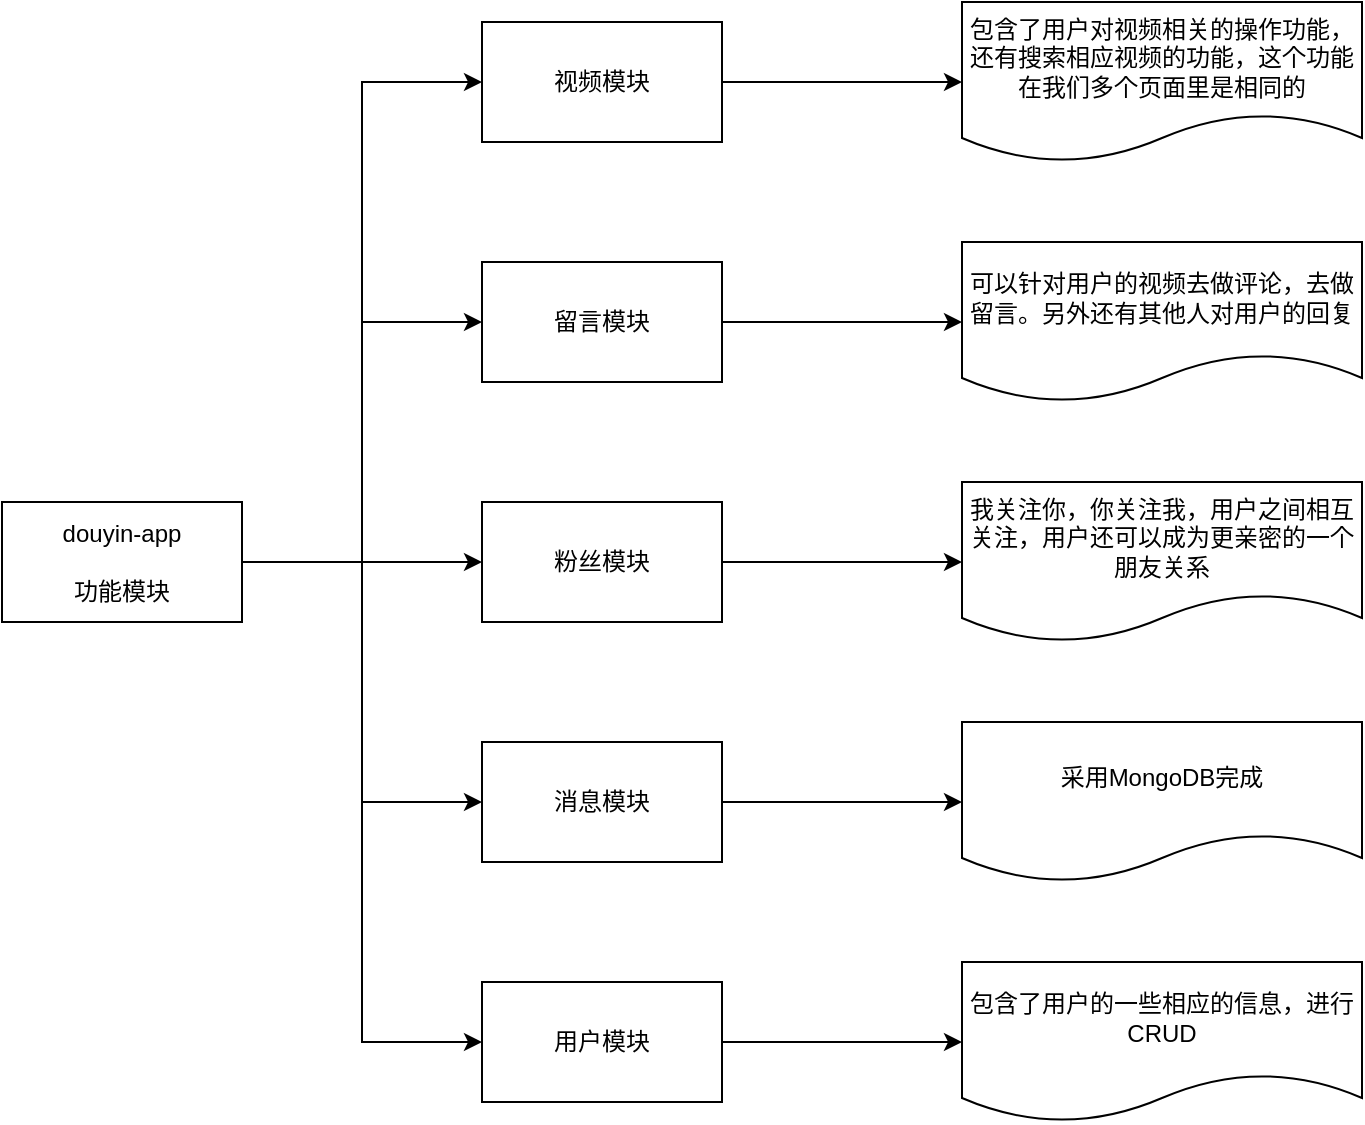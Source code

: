 <mxfile version="13.6.2" type="device"><diagram id="prtHgNgQTEPvFCAcTncT" name="Page-1"><mxGraphModel dx="1024" dy="632" grid="1" gridSize="10" guides="1" tooltips="1" connect="1" arrows="1" fold="1" page="1" pageScale="1" pageWidth="827" pageHeight="1169" math="0" shadow="0"><root><mxCell id="0"/><mxCell id="1" parent="0"/><mxCell id="ZA9ScDQdXQN4X7msqQNA-16" style="edgeStyle=orthogonalEdgeStyle;rounded=0;orthogonalLoop=1;jettySize=auto;html=1;entryX=0;entryY=0.5;entryDx=0;entryDy=0;" edge="1" parent="1" source="ZA9ScDQdXQN4X7msqQNA-5" target="ZA9ScDQdXQN4X7msqQNA-9"><mxGeometry relative="1" as="geometry"/></mxCell><mxCell id="ZA9ScDQdXQN4X7msqQNA-17" style="edgeStyle=orthogonalEdgeStyle;rounded=0;orthogonalLoop=1;jettySize=auto;html=1;entryX=0;entryY=0.5;entryDx=0;entryDy=0;" edge="1" parent="1" source="ZA9ScDQdXQN4X7msqQNA-5" target="ZA9ScDQdXQN4X7msqQNA-14"><mxGeometry relative="1" as="geometry"/></mxCell><mxCell id="ZA9ScDQdXQN4X7msqQNA-18" style="edgeStyle=orthogonalEdgeStyle;rounded=0;orthogonalLoop=1;jettySize=auto;html=1;entryX=0;entryY=0.5;entryDx=0;entryDy=0;" edge="1" parent="1" source="ZA9ScDQdXQN4X7msqQNA-5" target="ZA9ScDQdXQN4X7msqQNA-7"><mxGeometry relative="1" as="geometry"/></mxCell><mxCell id="ZA9ScDQdXQN4X7msqQNA-19" style="edgeStyle=orthogonalEdgeStyle;rounded=0;orthogonalLoop=1;jettySize=auto;html=1;entryX=0;entryY=0.5;entryDx=0;entryDy=0;" edge="1" parent="1" source="ZA9ScDQdXQN4X7msqQNA-5" target="ZA9ScDQdXQN4X7msqQNA-8"><mxGeometry relative="1" as="geometry"/></mxCell><mxCell id="ZA9ScDQdXQN4X7msqQNA-20" style="edgeStyle=orthogonalEdgeStyle;rounded=0;orthogonalLoop=1;jettySize=auto;html=1;entryX=0;entryY=0.5;entryDx=0;entryDy=0;" edge="1" parent="1" source="ZA9ScDQdXQN4X7msqQNA-5" target="ZA9ScDQdXQN4X7msqQNA-6"><mxGeometry relative="1" as="geometry"/></mxCell><mxCell id="ZA9ScDQdXQN4X7msqQNA-5" value="douyin-app&lt;br&gt;&amp;nbsp;&amp;nbsp;&lt;br&gt;功能模块" style="rounded=0;whiteSpace=wrap;html=1;" vertex="1" parent="1"><mxGeometry x="40" y="380" width="120" height="60" as="geometry"/></mxCell><mxCell id="ZA9ScDQdXQN4X7msqQNA-25" style="edgeStyle=orthogonalEdgeStyle;rounded=0;orthogonalLoop=1;jettySize=auto;html=1;entryX=0;entryY=0.5;entryDx=0;entryDy=0;" edge="1" parent="1" source="ZA9ScDQdXQN4X7msqQNA-6" target="ZA9ScDQdXQN4X7msqQNA-13"><mxGeometry relative="1" as="geometry"/></mxCell><mxCell id="ZA9ScDQdXQN4X7msqQNA-6" value="消息模块" style="rounded=0;whiteSpace=wrap;html=1;" vertex="1" parent="1"><mxGeometry x="280" y="500" width="120" height="60" as="geometry"/></mxCell><mxCell id="ZA9ScDQdXQN4X7msqQNA-24" style="edgeStyle=orthogonalEdgeStyle;rounded=0;orthogonalLoop=1;jettySize=auto;html=1;entryX=0;entryY=0.5;entryDx=0;entryDy=0;" edge="1" parent="1" source="ZA9ScDQdXQN4X7msqQNA-7" target="ZA9ScDQdXQN4X7msqQNA-12"><mxGeometry relative="1" as="geometry"/></mxCell><mxCell id="ZA9ScDQdXQN4X7msqQNA-7" value="粉丝模块" style="rounded=0;whiteSpace=wrap;html=1;" vertex="1" parent="1"><mxGeometry x="280" y="380" width="120" height="60" as="geometry"/></mxCell><mxCell id="ZA9ScDQdXQN4X7msqQNA-23" style="edgeStyle=orthogonalEdgeStyle;rounded=0;orthogonalLoop=1;jettySize=auto;html=1;entryX=0;entryY=0.5;entryDx=0;entryDy=0;" edge="1" parent="1" source="ZA9ScDQdXQN4X7msqQNA-8" target="ZA9ScDQdXQN4X7msqQNA-11"><mxGeometry relative="1" as="geometry"/></mxCell><mxCell id="ZA9ScDQdXQN4X7msqQNA-8" value="留言模块" style="rounded=0;whiteSpace=wrap;html=1;" vertex="1" parent="1"><mxGeometry x="280" y="260" width="120" height="60" as="geometry"/></mxCell><mxCell id="ZA9ScDQdXQN4X7msqQNA-22" style="edgeStyle=orthogonalEdgeStyle;rounded=0;orthogonalLoop=1;jettySize=auto;html=1;entryX=0;entryY=0.5;entryDx=0;entryDy=0;" edge="1" parent="1" source="ZA9ScDQdXQN4X7msqQNA-9" target="ZA9ScDQdXQN4X7msqQNA-10"><mxGeometry relative="1" as="geometry"/></mxCell><mxCell id="ZA9ScDQdXQN4X7msqQNA-9" value="视频模块" style="rounded=0;whiteSpace=wrap;html=1;" vertex="1" parent="1"><mxGeometry x="280" y="140" width="120" height="60" as="geometry"/></mxCell><mxCell id="ZA9ScDQdXQN4X7msqQNA-10" value="&lt;span&gt;包含了用户对视频相关的操作功能，还有搜索相应视频的功能，这个功能在我们多个页面里是相同的&lt;/span&gt;" style="shape=document;whiteSpace=wrap;html=1;boundedLbl=1;" vertex="1" parent="1"><mxGeometry x="520" y="130" width="200" height="80" as="geometry"/></mxCell><mxCell id="ZA9ScDQdXQN4X7msqQNA-11" value="&lt;div class=&quot;okr-block-clipboard&quot;&gt;&lt;/div&gt;&lt;div&gt;可以针对用户的视频去做评论，去做留言。另外还有其他人对用户的回复&lt;/div&gt;" style="shape=document;whiteSpace=wrap;html=1;boundedLbl=1;" vertex="1" parent="1"><mxGeometry x="520" y="250" width="200" height="80" as="geometry"/></mxCell><mxCell id="ZA9ScDQdXQN4X7msqQNA-12" value="&lt;div class=&quot;okr-block-clipboard&quot;&gt;&lt;/div&gt;&lt;div&gt;我关注你，你关注我，用户之间相互关注，用户还可以成为更亲密的一个朋友关系&lt;/div&gt;" style="shape=document;whiteSpace=wrap;html=1;boundedLbl=1;" vertex="1" parent="1"><mxGeometry x="520" y="370" width="200" height="80" as="geometry"/></mxCell><mxCell id="ZA9ScDQdXQN4X7msqQNA-13" value="&lt;div class=&quot;okr-block-clipboard&quot;&gt;&lt;/div&gt;&lt;div&gt;采用MongoDB完成&lt;/div&gt;" style="shape=document;whiteSpace=wrap;html=1;boundedLbl=1;" vertex="1" parent="1"><mxGeometry x="520" y="490" width="200" height="80" as="geometry"/></mxCell><mxCell id="ZA9ScDQdXQN4X7msqQNA-26" style="edgeStyle=orthogonalEdgeStyle;rounded=0;orthogonalLoop=1;jettySize=auto;html=1;" edge="1" parent="1" source="ZA9ScDQdXQN4X7msqQNA-14" target="ZA9ScDQdXQN4X7msqQNA-15"><mxGeometry relative="1" as="geometry"/></mxCell><mxCell id="ZA9ScDQdXQN4X7msqQNA-14" value="用户模块" style="rounded=0;whiteSpace=wrap;html=1;" vertex="1" parent="1"><mxGeometry x="280" y="620" width="120" height="60" as="geometry"/></mxCell><mxCell id="ZA9ScDQdXQN4X7msqQNA-15" value="&lt;div class=&quot;okr-block-clipboard&quot;&gt;&lt;/div&gt;&lt;div&gt;&lt;div class=&quot;okr-block-clipboard&quot;&gt;&lt;/div&gt;&lt;div&gt;包含了用户的一些相应的信息，进行CRUD&lt;/div&gt;&lt;/div&gt;" style="shape=document;whiteSpace=wrap;html=1;boundedLbl=1;" vertex="1" parent="1"><mxGeometry x="520" y="610" width="200" height="80" as="geometry"/></mxCell></root></mxGraphModel></diagram></mxfile>